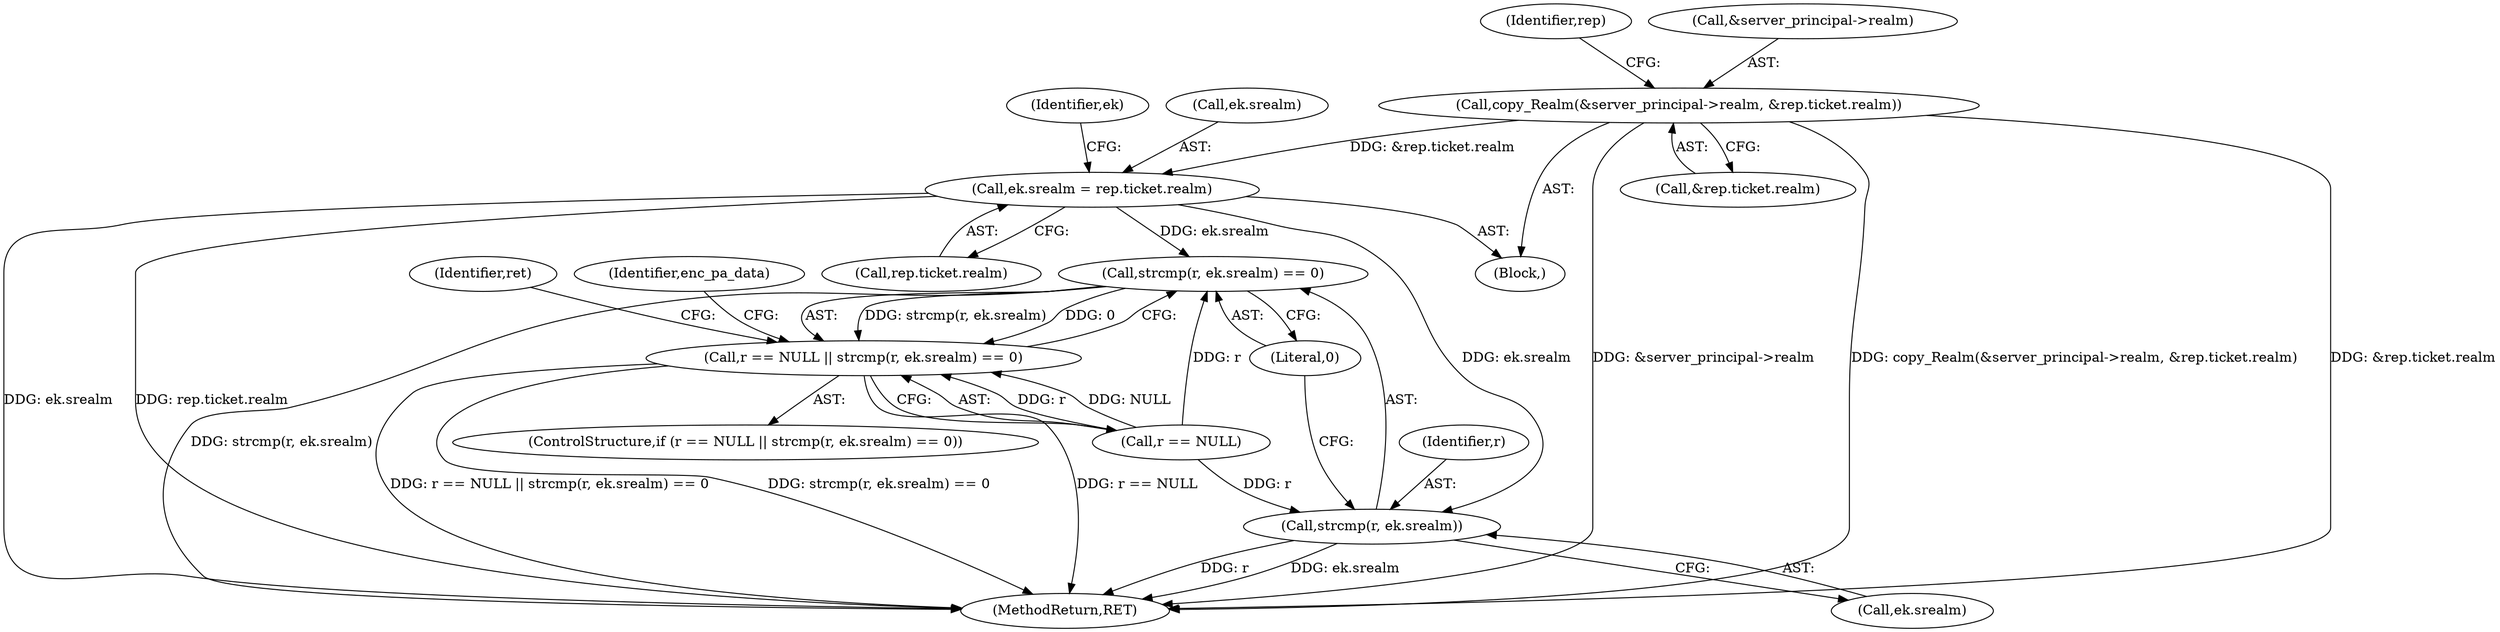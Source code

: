 digraph "0_heimdal_b1e699103f08d6a0ca46a122193c9da65f6cf837_1@API" {
"1000271" [label="(Call,copy_Realm(&server_principal->realm, &rep.ticket.realm))"];
"1000896" [label="(Call,ek.srealm = rep.ticket.realm)"];
"1000944" [label="(Call,strcmp(r, ek.srealm) == 0)"];
"1000940" [label="(Call,r == NULL || strcmp(r, ek.srealm) == 0)"];
"1000945" [label="(Call,strcmp(r, ek.srealm))"];
"1000941" [label="(Call,r == NULL)"];
"1001127" [label="(MethodReturn,RET)"];
"1000134" [label="(Block,)"];
"1000944" [label="(Call,strcmp(r, ek.srealm) == 0)"];
"1000939" [label="(ControlStructure,if (r == NULL || strcmp(r, ek.srealm) == 0))"];
"1000286" [label="(Identifier,rep)"];
"1000953" [label="(Identifier,ret)"];
"1000272" [label="(Call,&server_principal->realm)"];
"1000907" [label="(Identifier,ek)"];
"1000276" [label="(Call,&rep.ticket.realm)"];
"1000900" [label="(Call,rep.ticket.realm)"];
"1000945" [label="(Call,strcmp(r, ek.srealm))"];
"1000271" [label="(Call,copy_Realm(&server_principal->realm, &rep.ticket.realm))"];
"1000940" [label="(Call,r == NULL || strcmp(r, ek.srealm) == 0)"];
"1000969" [label="(Identifier,enc_pa_data)"];
"1000947" [label="(Call,ek.srealm)"];
"1000946" [label="(Identifier,r)"];
"1000897" [label="(Call,ek.srealm)"];
"1000950" [label="(Literal,0)"];
"1000896" [label="(Call,ek.srealm = rep.ticket.realm)"];
"1000271" -> "1000134"  [label="AST: "];
"1000271" -> "1000276"  [label="CFG: "];
"1000272" -> "1000271"  [label="AST: "];
"1000276" -> "1000271"  [label="AST: "];
"1000286" -> "1000271"  [label="CFG: "];
"1000271" -> "1001127"  [label="DDG: &rep.ticket.realm"];
"1000271" -> "1001127"  [label="DDG: &server_principal->realm"];
"1000271" -> "1001127"  [label="DDG: copy_Realm(&server_principal->realm, &rep.ticket.realm)"];
"1000271" -> "1000896"  [label="DDG: &rep.ticket.realm"];
"1000896" -> "1000134"  [label="AST: "];
"1000896" -> "1000900"  [label="CFG: "];
"1000897" -> "1000896"  [label="AST: "];
"1000900" -> "1000896"  [label="AST: "];
"1000907" -> "1000896"  [label="CFG: "];
"1000896" -> "1001127"  [label="DDG: ek.srealm"];
"1000896" -> "1001127"  [label="DDG: rep.ticket.realm"];
"1000896" -> "1000944"  [label="DDG: ek.srealm"];
"1000896" -> "1000945"  [label="DDG: ek.srealm"];
"1000944" -> "1000940"  [label="AST: "];
"1000944" -> "1000950"  [label="CFG: "];
"1000945" -> "1000944"  [label="AST: "];
"1000950" -> "1000944"  [label="AST: "];
"1000940" -> "1000944"  [label="CFG: "];
"1000944" -> "1001127"  [label="DDG: strcmp(r, ek.srealm)"];
"1000944" -> "1000940"  [label="DDG: strcmp(r, ek.srealm)"];
"1000944" -> "1000940"  [label="DDG: 0"];
"1000941" -> "1000944"  [label="DDG: r"];
"1000940" -> "1000939"  [label="AST: "];
"1000940" -> "1000941"  [label="CFG: "];
"1000941" -> "1000940"  [label="AST: "];
"1000953" -> "1000940"  [label="CFG: "];
"1000969" -> "1000940"  [label="CFG: "];
"1000940" -> "1001127"  [label="DDG: r == NULL"];
"1000940" -> "1001127"  [label="DDG: r == NULL || strcmp(r, ek.srealm) == 0"];
"1000940" -> "1001127"  [label="DDG: strcmp(r, ek.srealm) == 0"];
"1000941" -> "1000940"  [label="DDG: r"];
"1000941" -> "1000940"  [label="DDG: NULL"];
"1000945" -> "1000947"  [label="CFG: "];
"1000946" -> "1000945"  [label="AST: "];
"1000947" -> "1000945"  [label="AST: "];
"1000950" -> "1000945"  [label="CFG: "];
"1000945" -> "1001127"  [label="DDG: r"];
"1000945" -> "1001127"  [label="DDG: ek.srealm"];
"1000941" -> "1000945"  [label="DDG: r"];
}

